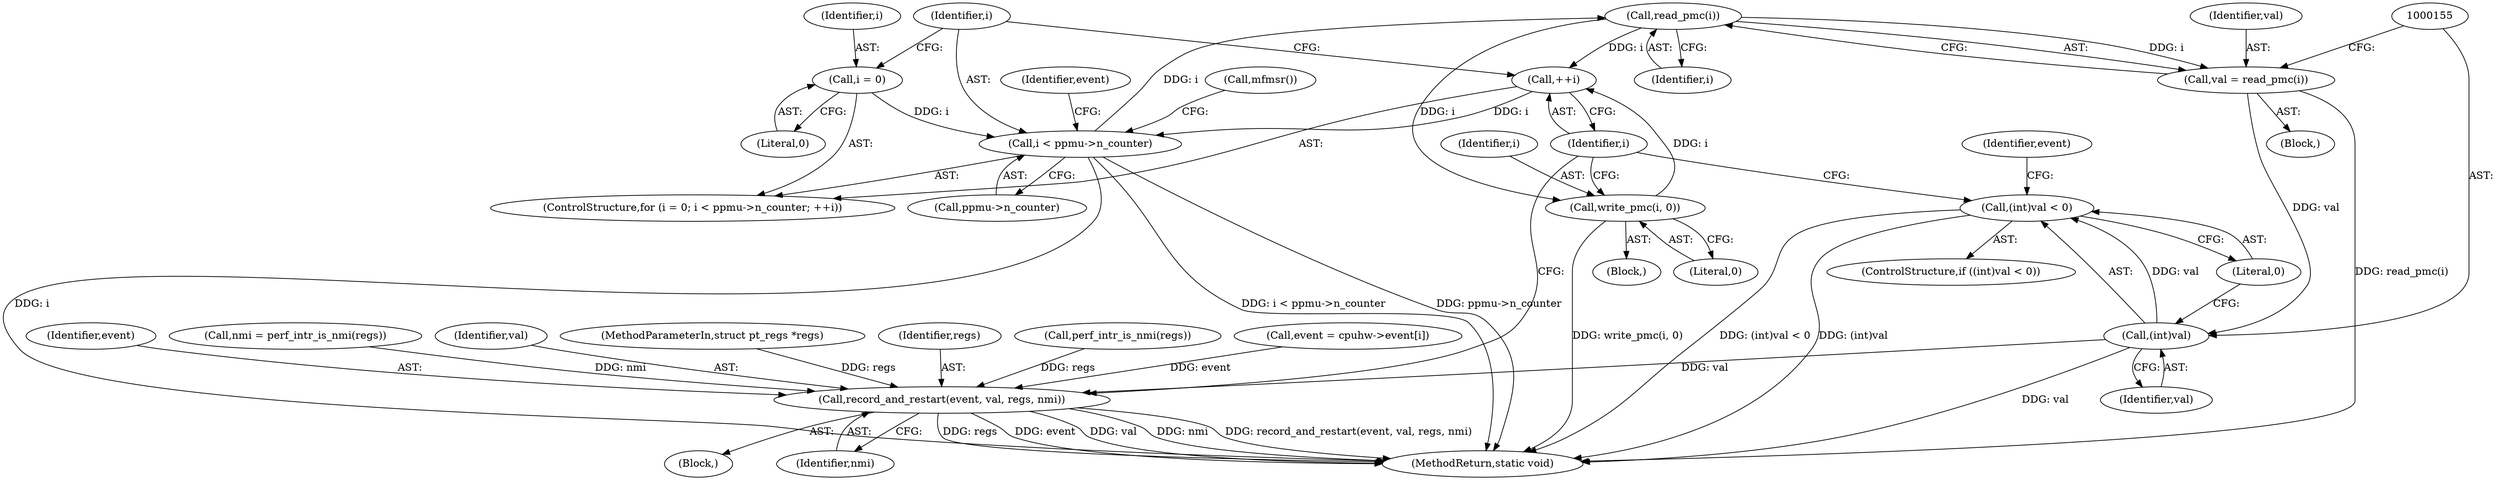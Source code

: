 digraph "1_linux_a8b0ca17b80e92faab46ee7179ba9e99ccb61233_17@API" {
"1000150" [label="(Call,read_pmc(i))"];
"1000133" [label="(Call,i < ppmu->n_counter)"];
"1000138" [label="(Call,++i)"];
"1000150" [label="(Call,read_pmc(i))"];
"1000172" [label="(Call,write_pmc(i, 0))"];
"1000130" [label="(Call,i = 0)"];
"1000148" [label="(Call,val = read_pmc(i))"];
"1000154" [label="(Call,(int)val)"];
"1000153" [label="(Call,(int)val < 0)"];
"1000165" [label="(Call,record_and_restart(event, val, regs, nmi))"];
"1000151" [label="(Identifier,i)"];
"1000122" [label="(Call,perf_intr_is_nmi(regs))"];
"1000150" [label="(Call,read_pmc(i))"];
"1000154" [label="(Call,(int)val)"];
"1000141" [label="(Call,event = cpuhw->event[i])"];
"1000142" [label="(Identifier,event)"];
"1000161" [label="(Block,)"];
"1000169" [label="(Identifier,nmi)"];
"1000160" [label="(Identifier,event)"];
"1000133" [label="(Call,i < ppmu->n_counter)"];
"1000166" [label="(Identifier,event)"];
"1000177" [label="(Call,mfmsr())"];
"1000139" [label="(Identifier,i)"];
"1000140" [label="(Block,)"];
"1000131" [label="(Identifier,i)"];
"1000134" [label="(Identifier,i)"];
"1000153" [label="(Call,(int)val < 0)"];
"1000120" [label="(Call,nmi = perf_intr_is_nmi(regs))"];
"1000190" [label="(MethodReturn,static void)"];
"1000130" [label="(Call,i = 0)"];
"1000174" [label="(Literal,0)"];
"1000135" [label="(Call,ppmu->n_counter)"];
"1000165" [label="(Call,record_and_restart(event, val, regs, nmi))"];
"1000171" [label="(Block,)"];
"1000156" [label="(Identifier,val)"];
"1000157" [label="(Literal,0)"];
"1000173" [label="(Identifier,i)"];
"1000167" [label="(Identifier,val)"];
"1000104" [label="(MethodParameterIn,struct pt_regs *regs)"];
"1000138" [label="(Call,++i)"];
"1000152" [label="(ControlStructure,if ((int)val < 0))"];
"1000149" [label="(Identifier,val)"];
"1000129" [label="(ControlStructure,for (i = 0; i < ppmu->n_counter; ++i))"];
"1000168" [label="(Identifier,regs)"];
"1000148" [label="(Call,val = read_pmc(i))"];
"1000132" [label="(Literal,0)"];
"1000172" [label="(Call,write_pmc(i, 0))"];
"1000150" -> "1000148"  [label="AST: "];
"1000150" -> "1000151"  [label="CFG: "];
"1000151" -> "1000150"  [label="AST: "];
"1000148" -> "1000150"  [label="CFG: "];
"1000150" -> "1000138"  [label="DDG: i"];
"1000150" -> "1000148"  [label="DDG: i"];
"1000133" -> "1000150"  [label="DDG: i"];
"1000150" -> "1000172"  [label="DDG: i"];
"1000133" -> "1000129"  [label="AST: "];
"1000133" -> "1000135"  [label="CFG: "];
"1000134" -> "1000133"  [label="AST: "];
"1000135" -> "1000133"  [label="AST: "];
"1000142" -> "1000133"  [label="CFG: "];
"1000177" -> "1000133"  [label="CFG: "];
"1000133" -> "1000190"  [label="DDG: i"];
"1000133" -> "1000190"  [label="DDG: i < ppmu->n_counter"];
"1000133" -> "1000190"  [label="DDG: ppmu->n_counter"];
"1000138" -> "1000133"  [label="DDG: i"];
"1000130" -> "1000133"  [label="DDG: i"];
"1000138" -> "1000129"  [label="AST: "];
"1000138" -> "1000139"  [label="CFG: "];
"1000139" -> "1000138"  [label="AST: "];
"1000134" -> "1000138"  [label="CFG: "];
"1000172" -> "1000138"  [label="DDG: i"];
"1000172" -> "1000171"  [label="AST: "];
"1000172" -> "1000174"  [label="CFG: "];
"1000173" -> "1000172"  [label="AST: "];
"1000174" -> "1000172"  [label="AST: "];
"1000139" -> "1000172"  [label="CFG: "];
"1000172" -> "1000190"  [label="DDG: write_pmc(i, 0)"];
"1000130" -> "1000129"  [label="AST: "];
"1000130" -> "1000132"  [label="CFG: "];
"1000131" -> "1000130"  [label="AST: "];
"1000132" -> "1000130"  [label="AST: "];
"1000134" -> "1000130"  [label="CFG: "];
"1000148" -> "1000140"  [label="AST: "];
"1000149" -> "1000148"  [label="AST: "];
"1000155" -> "1000148"  [label="CFG: "];
"1000148" -> "1000190"  [label="DDG: read_pmc(i)"];
"1000148" -> "1000154"  [label="DDG: val"];
"1000154" -> "1000153"  [label="AST: "];
"1000154" -> "1000156"  [label="CFG: "];
"1000155" -> "1000154"  [label="AST: "];
"1000156" -> "1000154"  [label="AST: "];
"1000157" -> "1000154"  [label="CFG: "];
"1000154" -> "1000190"  [label="DDG: val"];
"1000154" -> "1000153"  [label="DDG: val"];
"1000154" -> "1000165"  [label="DDG: val"];
"1000153" -> "1000152"  [label="AST: "];
"1000153" -> "1000157"  [label="CFG: "];
"1000157" -> "1000153"  [label="AST: "];
"1000160" -> "1000153"  [label="CFG: "];
"1000139" -> "1000153"  [label="CFG: "];
"1000153" -> "1000190"  [label="DDG: (int)val < 0"];
"1000153" -> "1000190"  [label="DDG: (int)val"];
"1000165" -> "1000161"  [label="AST: "];
"1000165" -> "1000169"  [label="CFG: "];
"1000166" -> "1000165"  [label="AST: "];
"1000167" -> "1000165"  [label="AST: "];
"1000168" -> "1000165"  [label="AST: "];
"1000169" -> "1000165"  [label="AST: "];
"1000139" -> "1000165"  [label="CFG: "];
"1000165" -> "1000190"  [label="DDG: nmi"];
"1000165" -> "1000190"  [label="DDG: record_and_restart(event, val, regs, nmi)"];
"1000165" -> "1000190"  [label="DDG: regs"];
"1000165" -> "1000190"  [label="DDG: event"];
"1000165" -> "1000190"  [label="DDG: val"];
"1000141" -> "1000165"  [label="DDG: event"];
"1000122" -> "1000165"  [label="DDG: regs"];
"1000104" -> "1000165"  [label="DDG: regs"];
"1000120" -> "1000165"  [label="DDG: nmi"];
}
